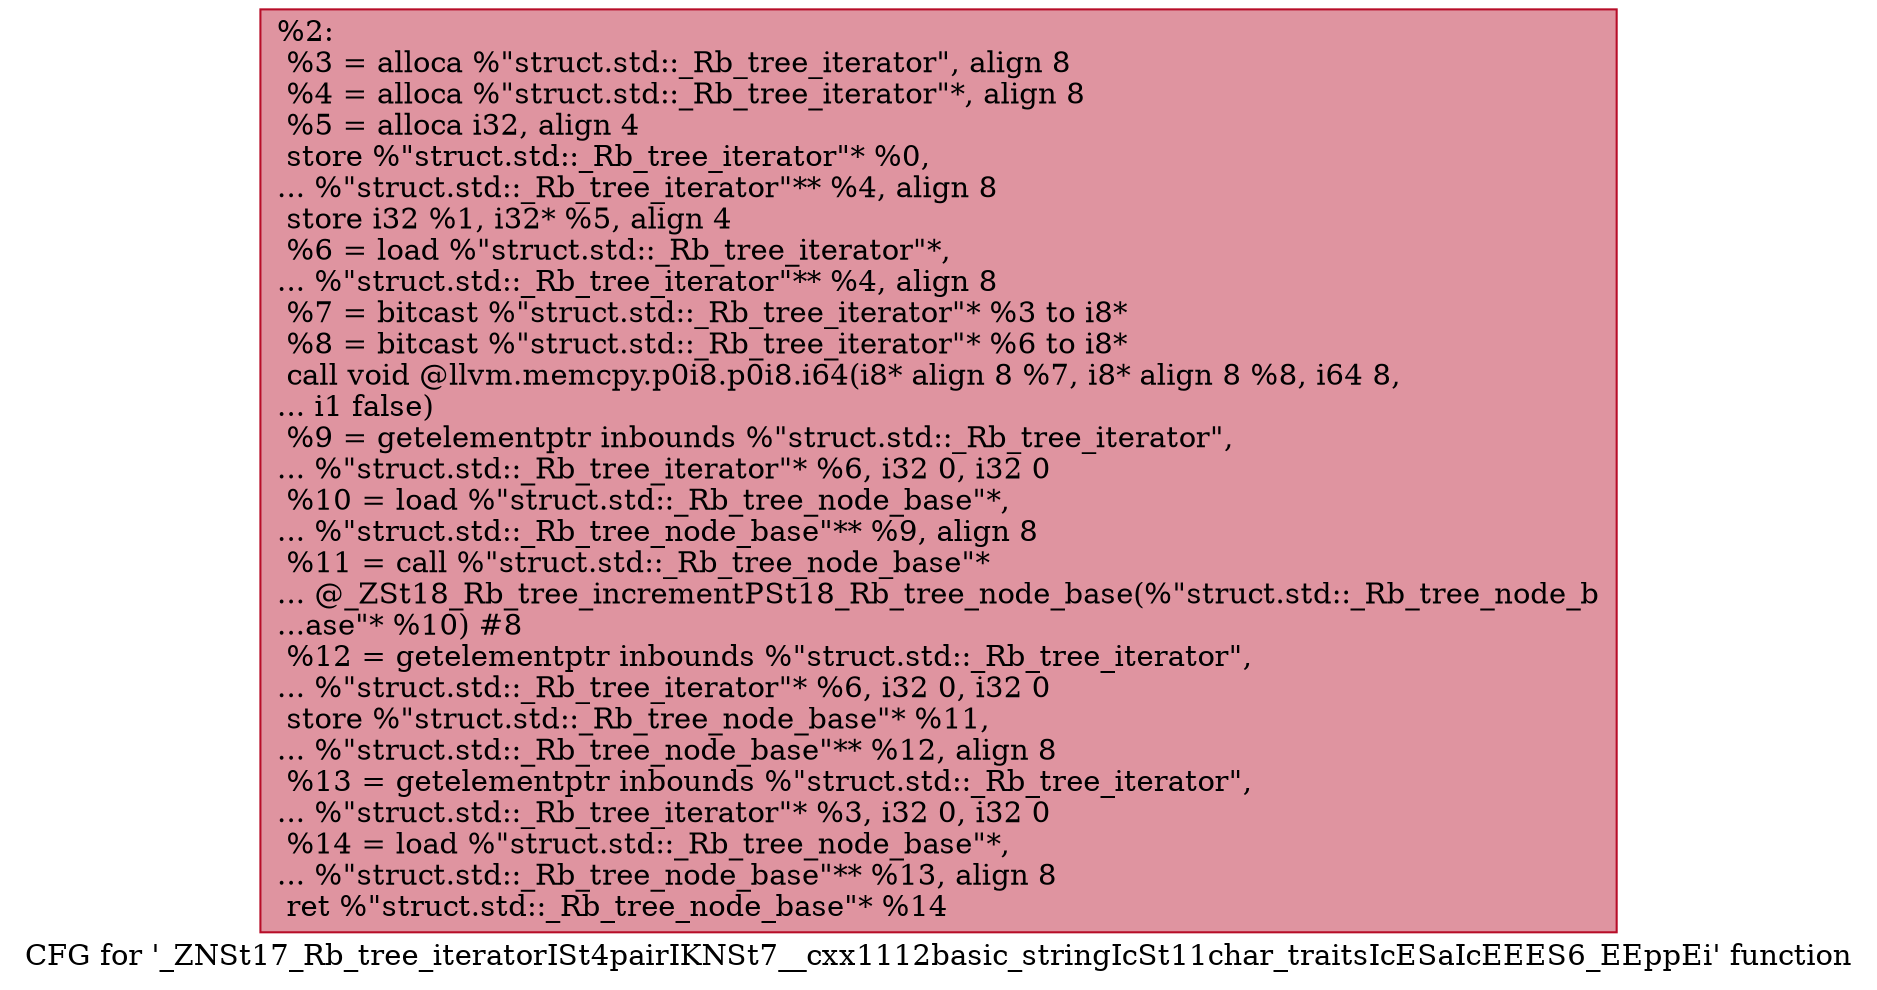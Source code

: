 digraph "CFG for '_ZNSt17_Rb_tree_iteratorISt4pairIKNSt7__cxx1112basic_stringIcSt11char_traitsIcESaIcEEES6_EEppEi' function" {
	label="CFG for '_ZNSt17_Rb_tree_iteratorISt4pairIKNSt7__cxx1112basic_stringIcSt11char_traitsIcESaIcEEES6_EEppEi' function";

	Node0x55c2c0e4e3e0 [shape=record,color="#b70d28ff", style=filled, fillcolor="#b70d2870",label="{%2:\l  %3 = alloca %\"struct.std::_Rb_tree_iterator\", align 8\l  %4 = alloca %\"struct.std::_Rb_tree_iterator\"*, align 8\l  %5 = alloca i32, align 4\l  store %\"struct.std::_Rb_tree_iterator\"* %0,\l... %\"struct.std::_Rb_tree_iterator\"** %4, align 8\l  store i32 %1, i32* %5, align 4\l  %6 = load %\"struct.std::_Rb_tree_iterator\"*,\l... %\"struct.std::_Rb_tree_iterator\"** %4, align 8\l  %7 = bitcast %\"struct.std::_Rb_tree_iterator\"* %3 to i8*\l  %8 = bitcast %\"struct.std::_Rb_tree_iterator\"* %6 to i8*\l  call void @llvm.memcpy.p0i8.p0i8.i64(i8* align 8 %7, i8* align 8 %8, i64 8,\l... i1 false)\l  %9 = getelementptr inbounds %\"struct.std::_Rb_tree_iterator\",\l... %\"struct.std::_Rb_tree_iterator\"* %6, i32 0, i32 0\l  %10 = load %\"struct.std::_Rb_tree_node_base\"*,\l... %\"struct.std::_Rb_tree_node_base\"** %9, align 8\l  %11 = call %\"struct.std::_Rb_tree_node_base\"*\l... @_ZSt18_Rb_tree_incrementPSt18_Rb_tree_node_base(%\"struct.std::_Rb_tree_node_b\l...ase\"* %10) #8\l  %12 = getelementptr inbounds %\"struct.std::_Rb_tree_iterator\",\l... %\"struct.std::_Rb_tree_iterator\"* %6, i32 0, i32 0\l  store %\"struct.std::_Rb_tree_node_base\"* %11,\l... %\"struct.std::_Rb_tree_node_base\"** %12, align 8\l  %13 = getelementptr inbounds %\"struct.std::_Rb_tree_iterator\",\l... %\"struct.std::_Rb_tree_iterator\"* %3, i32 0, i32 0\l  %14 = load %\"struct.std::_Rb_tree_node_base\"*,\l... %\"struct.std::_Rb_tree_node_base\"** %13, align 8\l  ret %\"struct.std::_Rb_tree_node_base\"* %14\l}"];
}
